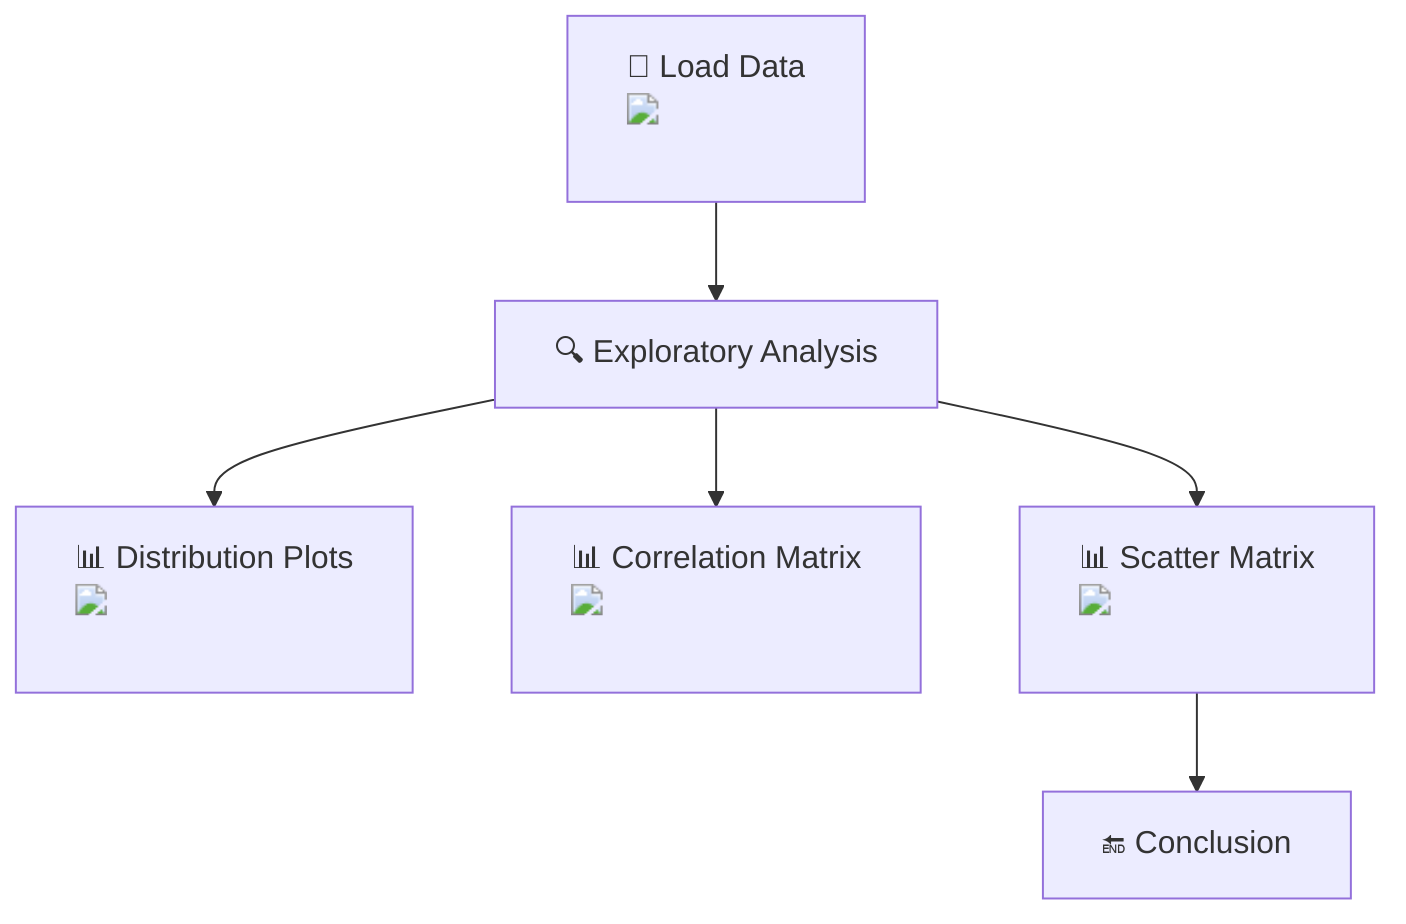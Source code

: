 flowchart TD
    A["📂 Load Data <img src='icons/file.svg'/> <br/>"] --> B["🔍 Exploratory Analysis"]
    B --> C["📊 Distribution Plots <img src='dummy_plots/hist_template.svg'/> <br/>"]
    B --> D["📊 Correlation Matrix <img src='dummy_plots/scatter_plot_template.svg'/> <br/>"]
    B --> E["📊 Scatter Matrix <img src='dummy_plots/scatter_plot_template.svg'/> <br/>"]
    E --> F["🔚 Conclusion"]
